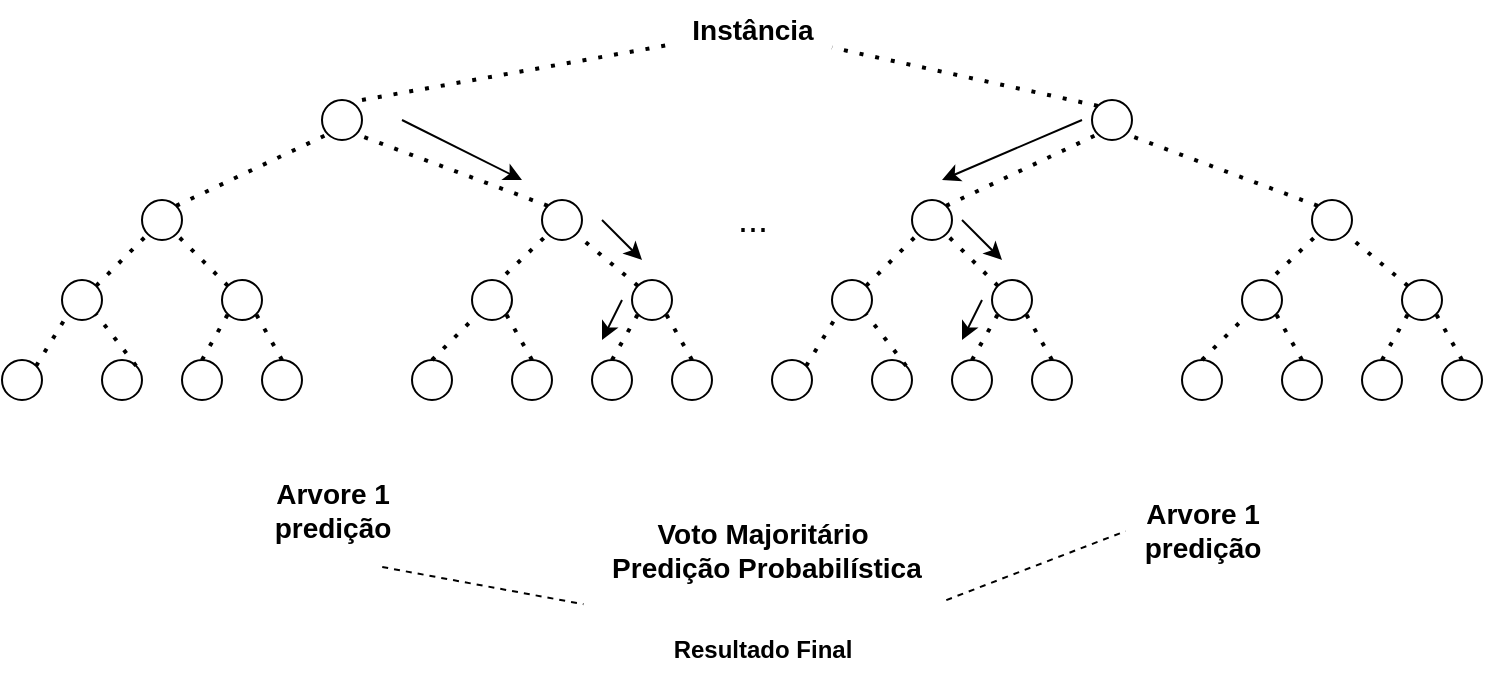 <mxfile version="22.1.5" type="device">
  <diagram name="Page-1" id="j4G3jCTrOOou7mACB3Yl">
    <mxGraphModel dx="1567" dy="565" grid="1" gridSize="10" guides="1" tooltips="1" connect="1" arrows="1" fold="1" page="1" pageScale="1" pageWidth="850" pageHeight="1100" background="#ffffff" math="0" shadow="0">
      <root>
        <mxCell id="0" />
        <mxCell id="1" parent="0" />
        <mxCell id="iM74KqJYMNT5QxLCBDjQ-1" value="" style="ellipse;whiteSpace=wrap;html=1;" vertex="1" parent="1">
          <mxGeometry x="200" y="150" width="20" height="20" as="geometry" />
        </mxCell>
        <mxCell id="iM74KqJYMNT5QxLCBDjQ-3" value="" style="ellipse;whiteSpace=wrap;html=1;" vertex="1" parent="1">
          <mxGeometry x="110" y="200" width="20" height="20" as="geometry" />
        </mxCell>
        <mxCell id="iM74KqJYMNT5QxLCBDjQ-5" value="" style="ellipse;whiteSpace=wrap;html=1;" vertex="1" parent="1">
          <mxGeometry x="70" y="240" width="20" height="20" as="geometry" />
        </mxCell>
        <mxCell id="iM74KqJYMNT5QxLCBDjQ-7" value="" style="ellipse;whiteSpace=wrap;html=1;" vertex="1" parent="1">
          <mxGeometry x="150" y="240" width="20" height="20" as="geometry" />
        </mxCell>
        <mxCell id="iM74KqJYMNT5QxLCBDjQ-12" value="" style="ellipse;whiteSpace=wrap;html=1;" vertex="1" parent="1">
          <mxGeometry x="90" y="280" width="20" height="20" as="geometry" />
        </mxCell>
        <mxCell id="iM74KqJYMNT5QxLCBDjQ-13" value="" style="ellipse;whiteSpace=wrap;html=1;" vertex="1" parent="1">
          <mxGeometry x="40" y="280" width="20" height="20" as="geometry" />
        </mxCell>
        <mxCell id="iM74KqJYMNT5QxLCBDjQ-14" value="" style="ellipse;whiteSpace=wrap;html=1;" vertex="1" parent="1">
          <mxGeometry x="130" y="280" width="20" height="20" as="geometry" />
        </mxCell>
        <mxCell id="iM74KqJYMNT5QxLCBDjQ-15" value="" style="ellipse;whiteSpace=wrap;html=1;" vertex="1" parent="1">
          <mxGeometry x="170" y="280" width="20" height="20" as="geometry" />
        </mxCell>
        <mxCell id="iM74KqJYMNT5QxLCBDjQ-21" value="" style="ellipse;whiteSpace=wrap;html=1;" vertex="1" parent="1">
          <mxGeometry x="310" y="200" width="20" height="20" as="geometry" />
        </mxCell>
        <mxCell id="iM74KqJYMNT5QxLCBDjQ-50" value="&lt;font style=&quot;font-size: 14px;&quot;&gt;&lt;b&gt;Instância&lt;/b&gt;&lt;/font&gt;" style="text;html=1;align=center;verticalAlign=middle;resizable=0;points=[];autosize=1;strokeColor=none;fillColor=none;" vertex="1" parent="1">
          <mxGeometry x="375" y="100" width="80" height="30" as="geometry" />
        </mxCell>
        <mxCell id="iM74KqJYMNT5QxLCBDjQ-51" value="" style="endArrow=none;dashed=1;html=1;dashPattern=1 3;strokeWidth=2;rounded=0;" edge="1" parent="1" target="iM74KqJYMNT5QxLCBDjQ-50">
          <mxGeometry width="50" height="50" relative="1" as="geometry">
            <mxPoint x="220" y="150" as="sourcePoint" />
            <mxPoint x="350" y="110" as="targetPoint" />
          </mxGeometry>
        </mxCell>
        <mxCell id="iM74KqJYMNT5QxLCBDjQ-52" value="" style="endArrow=none;dashed=1;html=1;dashPattern=1 3;strokeWidth=2;rounded=0;entryX=0;entryY=1;entryDx=0;entryDy=0;exitX=1;exitY=0;exitDx=0;exitDy=0;" edge="1" parent="1" source="iM74KqJYMNT5QxLCBDjQ-3" target="iM74KqJYMNT5QxLCBDjQ-1">
          <mxGeometry width="50" height="50" relative="1" as="geometry">
            <mxPoint x="230" y="160" as="sourcePoint" />
            <mxPoint x="404" y="100" as="targetPoint" />
          </mxGeometry>
        </mxCell>
        <mxCell id="iM74KqJYMNT5QxLCBDjQ-53" value="" style="endArrow=none;dashed=1;html=1;dashPattern=1 3;strokeWidth=2;rounded=0;entryX=0;entryY=1;entryDx=0;entryDy=0;exitX=1;exitY=0;exitDx=0;exitDy=0;" edge="1" parent="1" source="iM74KqJYMNT5QxLCBDjQ-5" target="iM74KqJYMNT5QxLCBDjQ-3">
          <mxGeometry width="50" height="50" relative="1" as="geometry">
            <mxPoint x="137" y="213" as="sourcePoint" />
            <mxPoint x="213" y="177" as="targetPoint" />
          </mxGeometry>
        </mxCell>
        <mxCell id="iM74KqJYMNT5QxLCBDjQ-54" value="" style="endArrow=none;dashed=1;html=1;dashPattern=1 3;strokeWidth=2;rounded=0;entryX=0;entryY=1;entryDx=0;entryDy=0;exitX=1;exitY=0;exitDx=0;exitDy=0;" edge="1" parent="1" source="iM74KqJYMNT5QxLCBDjQ-13" target="iM74KqJYMNT5QxLCBDjQ-5">
          <mxGeometry width="50" height="50" relative="1" as="geometry">
            <mxPoint x="97" y="253" as="sourcePoint" />
            <mxPoint x="123" y="227" as="targetPoint" />
          </mxGeometry>
        </mxCell>
        <mxCell id="iM74KqJYMNT5QxLCBDjQ-55" value="" style="endArrow=none;dashed=1;html=1;dashPattern=1 3;strokeWidth=2;rounded=0;entryX=1;entryY=1;entryDx=0;entryDy=0;exitX=1;exitY=0;exitDx=0;exitDy=0;" edge="1" parent="1" source="iM74KqJYMNT5QxLCBDjQ-12" target="iM74KqJYMNT5QxLCBDjQ-5">
          <mxGeometry width="50" height="50" relative="1" as="geometry">
            <mxPoint x="107" y="263" as="sourcePoint" />
            <mxPoint x="133" y="237" as="targetPoint" />
          </mxGeometry>
        </mxCell>
        <mxCell id="iM74KqJYMNT5QxLCBDjQ-57" value="" style="endArrow=none;dashed=1;html=1;dashPattern=1 3;strokeWidth=2;rounded=0;entryX=1;entryY=1;entryDx=0;entryDy=0;exitX=0;exitY=0;exitDx=0;exitDy=0;" edge="1" parent="1" source="iM74KqJYMNT5QxLCBDjQ-7" target="iM74KqJYMNT5QxLCBDjQ-3">
          <mxGeometry width="50" height="50" relative="1" as="geometry">
            <mxPoint x="97" y="253" as="sourcePoint" />
            <mxPoint x="123" y="227" as="targetPoint" />
          </mxGeometry>
        </mxCell>
        <mxCell id="iM74KqJYMNT5QxLCBDjQ-58" value="" style="endArrow=none;dashed=1;html=1;dashPattern=1 3;strokeWidth=2;rounded=0;entryX=0;entryY=1;entryDx=0;entryDy=0;exitX=0.5;exitY=0;exitDx=0;exitDy=0;" edge="1" parent="1" source="iM74KqJYMNT5QxLCBDjQ-14" target="iM74KqJYMNT5QxLCBDjQ-7">
          <mxGeometry width="50" height="50" relative="1" as="geometry">
            <mxPoint x="67" y="293" as="sourcePoint" />
            <mxPoint x="83" y="267" as="targetPoint" />
          </mxGeometry>
        </mxCell>
        <mxCell id="iM74KqJYMNT5QxLCBDjQ-59" value="" style="endArrow=none;dashed=1;html=1;dashPattern=1 3;strokeWidth=2;rounded=0;entryX=1;entryY=1;entryDx=0;entryDy=0;exitX=0.5;exitY=0;exitDx=0;exitDy=0;" edge="1" parent="1" source="iM74KqJYMNT5QxLCBDjQ-15" target="iM74KqJYMNT5QxLCBDjQ-7">
          <mxGeometry width="50" height="50" relative="1" as="geometry">
            <mxPoint x="117" y="293" as="sourcePoint" />
            <mxPoint x="97" y="267" as="targetPoint" />
          </mxGeometry>
        </mxCell>
        <mxCell id="iM74KqJYMNT5QxLCBDjQ-60" value="" style="endArrow=none;dashed=1;html=1;dashPattern=1 3;strokeWidth=2;rounded=0;entryX=1;entryY=1;entryDx=0;entryDy=0;exitX=0;exitY=0;exitDx=0;exitDy=0;" edge="1" parent="1" source="iM74KqJYMNT5QxLCBDjQ-21" target="iM74KqJYMNT5QxLCBDjQ-1">
          <mxGeometry width="50" height="50" relative="1" as="geometry">
            <mxPoint x="300" y="200" as="sourcePoint" />
            <mxPoint x="137" y="227" as="targetPoint" />
          </mxGeometry>
        </mxCell>
        <mxCell id="iM74KqJYMNT5QxLCBDjQ-105" value="" style="ellipse;whiteSpace=wrap;html=1;" vertex="1" parent="1">
          <mxGeometry x="275" y="240" width="20" height="20" as="geometry" />
        </mxCell>
        <mxCell id="iM74KqJYMNT5QxLCBDjQ-106" value="" style="ellipse;whiteSpace=wrap;html=1;" vertex="1" parent="1">
          <mxGeometry x="355" y="240" width="20" height="20" as="geometry" />
        </mxCell>
        <mxCell id="iM74KqJYMNT5QxLCBDjQ-107" value="" style="ellipse;whiteSpace=wrap;html=1;" vertex="1" parent="1">
          <mxGeometry x="295" y="280" width="20" height="20" as="geometry" />
        </mxCell>
        <mxCell id="iM74KqJYMNT5QxLCBDjQ-108" value="" style="ellipse;whiteSpace=wrap;html=1;" vertex="1" parent="1">
          <mxGeometry x="245" y="280" width="20" height="20" as="geometry" />
        </mxCell>
        <mxCell id="iM74KqJYMNT5QxLCBDjQ-109" value="" style="ellipse;whiteSpace=wrap;html=1;" vertex="1" parent="1">
          <mxGeometry x="335" y="280" width="20" height="20" as="geometry" />
        </mxCell>
        <mxCell id="iM74KqJYMNT5QxLCBDjQ-110" value="" style="ellipse;whiteSpace=wrap;html=1;" vertex="1" parent="1">
          <mxGeometry x="375" y="280" width="20" height="20" as="geometry" />
        </mxCell>
        <mxCell id="iM74KqJYMNT5QxLCBDjQ-111" value="" style="endArrow=none;dashed=1;html=1;dashPattern=1 3;strokeWidth=2;rounded=0;entryX=0;entryY=1;entryDx=0;entryDy=0;exitX=0.85;exitY=-0.15;exitDx=0;exitDy=0;exitPerimeter=0;" edge="1" parent="1" source="iM74KqJYMNT5QxLCBDjQ-105" target="iM74KqJYMNT5QxLCBDjQ-21">
          <mxGeometry width="50" height="50" relative="1" as="geometry">
            <mxPoint x="97" y="253" as="sourcePoint" />
            <mxPoint x="123" y="227" as="targetPoint" />
          </mxGeometry>
        </mxCell>
        <mxCell id="iM74KqJYMNT5QxLCBDjQ-112" value="" style="endArrow=none;dashed=1;html=1;dashPattern=1 3;strokeWidth=2;rounded=0;entryX=1;entryY=1;entryDx=0;entryDy=0;exitX=0;exitY=0;exitDx=0;exitDy=0;" edge="1" parent="1" source="iM74KqJYMNT5QxLCBDjQ-106" target="iM74KqJYMNT5QxLCBDjQ-21">
          <mxGeometry width="50" height="50" relative="1" as="geometry">
            <mxPoint x="163" y="253" as="sourcePoint" />
            <mxPoint x="137" y="227" as="targetPoint" />
          </mxGeometry>
        </mxCell>
        <mxCell id="iM74KqJYMNT5QxLCBDjQ-113" value="" style="endArrow=none;dashed=1;html=1;dashPattern=1 3;strokeWidth=2;rounded=0;entryX=0;entryY=1;entryDx=0;entryDy=0;exitX=0.5;exitY=0;exitDx=0;exitDy=0;" edge="1" parent="1" source="iM74KqJYMNT5QxLCBDjQ-108" target="iM74KqJYMNT5QxLCBDjQ-105">
          <mxGeometry width="50" height="50" relative="1" as="geometry">
            <mxPoint x="150" y="290" as="sourcePoint" />
            <mxPoint x="163" y="267" as="targetPoint" />
          </mxGeometry>
        </mxCell>
        <mxCell id="iM74KqJYMNT5QxLCBDjQ-114" value="" style="endArrow=none;dashed=1;html=1;dashPattern=1 3;strokeWidth=2;rounded=0;entryX=1;entryY=1;entryDx=0;entryDy=0;exitX=0.5;exitY=0;exitDx=0;exitDy=0;" edge="1" parent="1" source="iM74KqJYMNT5QxLCBDjQ-107" target="iM74KqJYMNT5QxLCBDjQ-105">
          <mxGeometry width="50" height="50" relative="1" as="geometry">
            <mxPoint x="190" y="290" as="sourcePoint" />
            <mxPoint x="177" y="267" as="targetPoint" />
          </mxGeometry>
        </mxCell>
        <mxCell id="iM74KqJYMNT5QxLCBDjQ-115" value="" style="endArrow=none;dashed=1;html=1;dashPattern=1 3;strokeWidth=2;rounded=0;entryX=0;entryY=1;entryDx=0;entryDy=0;exitX=0.5;exitY=0;exitDx=0;exitDy=0;" edge="1" parent="1" source="iM74KqJYMNT5QxLCBDjQ-109" target="iM74KqJYMNT5QxLCBDjQ-106">
          <mxGeometry width="50" height="50" relative="1" as="geometry">
            <mxPoint x="150" y="290" as="sourcePoint" />
            <mxPoint x="163" y="267" as="targetPoint" />
          </mxGeometry>
        </mxCell>
        <mxCell id="iM74KqJYMNT5QxLCBDjQ-116" value="" style="endArrow=none;dashed=1;html=1;dashPattern=1 3;strokeWidth=2;rounded=0;entryX=1;entryY=1;entryDx=0;entryDy=0;exitX=0.5;exitY=0;exitDx=0;exitDy=0;" edge="1" parent="1" source="iM74KqJYMNT5QxLCBDjQ-110" target="iM74KqJYMNT5QxLCBDjQ-106">
          <mxGeometry width="50" height="50" relative="1" as="geometry">
            <mxPoint x="315" y="290" as="sourcePoint" />
            <mxPoint x="302" y="267" as="targetPoint" />
          </mxGeometry>
        </mxCell>
        <mxCell id="iM74KqJYMNT5QxLCBDjQ-146" value="" style="ellipse;whiteSpace=wrap;html=1;" vertex="1" parent="1">
          <mxGeometry x="585" y="150" width="20" height="20" as="geometry" />
        </mxCell>
        <mxCell id="iM74KqJYMNT5QxLCBDjQ-147" value="" style="ellipse;whiteSpace=wrap;html=1;" vertex="1" parent="1">
          <mxGeometry x="495" y="200" width="20" height="20" as="geometry" />
        </mxCell>
        <mxCell id="iM74KqJYMNT5QxLCBDjQ-148" value="" style="ellipse;whiteSpace=wrap;html=1;" vertex="1" parent="1">
          <mxGeometry x="455" y="240" width="20" height="20" as="geometry" />
        </mxCell>
        <mxCell id="iM74KqJYMNT5QxLCBDjQ-149" value="" style="ellipse;whiteSpace=wrap;html=1;" vertex="1" parent="1">
          <mxGeometry x="535" y="240" width="20" height="20" as="geometry" />
        </mxCell>
        <mxCell id="iM74KqJYMNT5QxLCBDjQ-150" value="" style="ellipse;whiteSpace=wrap;html=1;" vertex="1" parent="1">
          <mxGeometry x="475" y="280" width="20" height="20" as="geometry" />
        </mxCell>
        <mxCell id="iM74KqJYMNT5QxLCBDjQ-151" value="" style="ellipse;whiteSpace=wrap;html=1;" vertex="1" parent="1">
          <mxGeometry x="425" y="280" width="20" height="20" as="geometry" />
        </mxCell>
        <mxCell id="iM74KqJYMNT5QxLCBDjQ-152" value="" style="ellipse;whiteSpace=wrap;html=1;" vertex="1" parent="1">
          <mxGeometry x="515" y="280" width="20" height="20" as="geometry" />
        </mxCell>
        <mxCell id="iM74KqJYMNT5QxLCBDjQ-153" value="" style="ellipse;whiteSpace=wrap;html=1;" vertex="1" parent="1">
          <mxGeometry x="555" y="280" width="20" height="20" as="geometry" />
        </mxCell>
        <mxCell id="iM74KqJYMNT5QxLCBDjQ-154" value="" style="ellipse;whiteSpace=wrap;html=1;" vertex="1" parent="1">
          <mxGeometry x="695" y="200" width="20" height="20" as="geometry" />
        </mxCell>
        <mxCell id="iM74KqJYMNT5QxLCBDjQ-155" value="" style="endArrow=none;dashed=1;html=1;dashPattern=1 3;strokeWidth=2;rounded=0;entryX=0;entryY=1;entryDx=0;entryDy=0;exitX=1;exitY=0;exitDx=0;exitDy=0;" edge="1" parent="1" source="iM74KqJYMNT5QxLCBDjQ-147" target="iM74KqJYMNT5QxLCBDjQ-146">
          <mxGeometry width="50" height="50" relative="1" as="geometry">
            <mxPoint x="615" y="160" as="sourcePoint" />
            <mxPoint x="789" y="100" as="targetPoint" />
          </mxGeometry>
        </mxCell>
        <mxCell id="iM74KqJYMNT5QxLCBDjQ-156" value="" style="endArrow=none;dashed=1;html=1;dashPattern=1 3;strokeWidth=2;rounded=0;entryX=0;entryY=1;entryDx=0;entryDy=0;exitX=1;exitY=0;exitDx=0;exitDy=0;" edge="1" parent="1" source="iM74KqJYMNT5QxLCBDjQ-148" target="iM74KqJYMNT5QxLCBDjQ-147">
          <mxGeometry width="50" height="50" relative="1" as="geometry">
            <mxPoint x="522" y="213" as="sourcePoint" />
            <mxPoint x="598" y="177" as="targetPoint" />
          </mxGeometry>
        </mxCell>
        <mxCell id="iM74KqJYMNT5QxLCBDjQ-157" value="" style="endArrow=none;dashed=1;html=1;dashPattern=1 3;strokeWidth=2;rounded=0;entryX=0;entryY=1;entryDx=0;entryDy=0;exitX=1;exitY=0;exitDx=0;exitDy=0;" edge="1" parent="1" source="iM74KqJYMNT5QxLCBDjQ-151" target="iM74KqJYMNT5QxLCBDjQ-148">
          <mxGeometry width="50" height="50" relative="1" as="geometry">
            <mxPoint x="482" y="253" as="sourcePoint" />
            <mxPoint x="508" y="227" as="targetPoint" />
          </mxGeometry>
        </mxCell>
        <mxCell id="iM74KqJYMNT5QxLCBDjQ-158" value="" style="endArrow=none;dashed=1;html=1;dashPattern=1 3;strokeWidth=2;rounded=0;entryX=1;entryY=1;entryDx=0;entryDy=0;exitX=1;exitY=0;exitDx=0;exitDy=0;" edge="1" parent="1" source="iM74KqJYMNT5QxLCBDjQ-150" target="iM74KqJYMNT5QxLCBDjQ-148">
          <mxGeometry width="50" height="50" relative="1" as="geometry">
            <mxPoint x="492" y="263" as="sourcePoint" />
            <mxPoint x="518" y="237" as="targetPoint" />
          </mxGeometry>
        </mxCell>
        <mxCell id="iM74KqJYMNT5QxLCBDjQ-159" value="" style="endArrow=none;dashed=1;html=1;dashPattern=1 3;strokeWidth=2;rounded=0;entryX=1;entryY=1;entryDx=0;entryDy=0;exitX=0;exitY=0;exitDx=0;exitDy=0;" edge="1" parent="1" source="iM74KqJYMNT5QxLCBDjQ-149" target="iM74KqJYMNT5QxLCBDjQ-147">
          <mxGeometry width="50" height="50" relative="1" as="geometry">
            <mxPoint x="482" y="253" as="sourcePoint" />
            <mxPoint x="508" y="227" as="targetPoint" />
          </mxGeometry>
        </mxCell>
        <mxCell id="iM74KqJYMNT5QxLCBDjQ-160" value="" style="endArrow=none;dashed=1;html=1;dashPattern=1 3;strokeWidth=2;rounded=0;entryX=0;entryY=1;entryDx=0;entryDy=0;exitX=0.5;exitY=0;exitDx=0;exitDy=0;" edge="1" parent="1" source="iM74KqJYMNT5QxLCBDjQ-152" target="iM74KqJYMNT5QxLCBDjQ-149">
          <mxGeometry width="50" height="50" relative="1" as="geometry">
            <mxPoint x="452" y="293" as="sourcePoint" />
            <mxPoint x="468" y="267" as="targetPoint" />
          </mxGeometry>
        </mxCell>
        <mxCell id="iM74KqJYMNT5QxLCBDjQ-161" value="" style="endArrow=none;dashed=1;html=1;dashPattern=1 3;strokeWidth=2;rounded=0;entryX=1;entryY=1;entryDx=0;entryDy=0;exitX=0.5;exitY=0;exitDx=0;exitDy=0;" edge="1" parent="1" source="iM74KqJYMNT5QxLCBDjQ-153" target="iM74KqJYMNT5QxLCBDjQ-149">
          <mxGeometry width="50" height="50" relative="1" as="geometry">
            <mxPoint x="502" y="293" as="sourcePoint" />
            <mxPoint x="482" y="267" as="targetPoint" />
          </mxGeometry>
        </mxCell>
        <mxCell id="iM74KqJYMNT5QxLCBDjQ-162" value="" style="endArrow=none;dashed=1;html=1;dashPattern=1 3;strokeWidth=2;rounded=0;entryX=1;entryY=1;entryDx=0;entryDy=0;exitX=0;exitY=0;exitDx=0;exitDy=0;" edge="1" parent="1" source="iM74KqJYMNT5QxLCBDjQ-154" target="iM74KqJYMNT5QxLCBDjQ-146">
          <mxGeometry width="50" height="50" relative="1" as="geometry">
            <mxPoint x="685" y="200" as="sourcePoint" />
            <mxPoint x="522" y="227" as="targetPoint" />
          </mxGeometry>
        </mxCell>
        <mxCell id="iM74KqJYMNT5QxLCBDjQ-163" value="" style="ellipse;whiteSpace=wrap;html=1;" vertex="1" parent="1">
          <mxGeometry x="660" y="240" width="20" height="20" as="geometry" />
        </mxCell>
        <mxCell id="iM74KqJYMNT5QxLCBDjQ-164" value="" style="ellipse;whiteSpace=wrap;html=1;" vertex="1" parent="1">
          <mxGeometry x="740" y="240" width="20" height="20" as="geometry" />
        </mxCell>
        <mxCell id="iM74KqJYMNT5QxLCBDjQ-165" value="" style="ellipse;whiteSpace=wrap;html=1;" vertex="1" parent="1">
          <mxGeometry x="680" y="280" width="20" height="20" as="geometry" />
        </mxCell>
        <mxCell id="iM74KqJYMNT5QxLCBDjQ-166" value="" style="ellipse;whiteSpace=wrap;html=1;" vertex="1" parent="1">
          <mxGeometry x="630" y="280" width="20" height="20" as="geometry" />
        </mxCell>
        <mxCell id="iM74KqJYMNT5QxLCBDjQ-167" value="" style="ellipse;whiteSpace=wrap;html=1;" vertex="1" parent="1">
          <mxGeometry x="720" y="280" width="20" height="20" as="geometry" />
        </mxCell>
        <mxCell id="iM74KqJYMNT5QxLCBDjQ-168" value="" style="ellipse;whiteSpace=wrap;html=1;" vertex="1" parent="1">
          <mxGeometry x="760" y="280" width="20" height="20" as="geometry" />
        </mxCell>
        <mxCell id="iM74KqJYMNT5QxLCBDjQ-169" value="" style="endArrow=none;dashed=1;html=1;dashPattern=1 3;strokeWidth=2;rounded=0;entryX=0;entryY=1;entryDx=0;entryDy=0;exitX=0.85;exitY=-0.15;exitDx=0;exitDy=0;exitPerimeter=0;" edge="1" parent="1" source="iM74KqJYMNT5QxLCBDjQ-163" target="iM74KqJYMNT5QxLCBDjQ-154">
          <mxGeometry width="50" height="50" relative="1" as="geometry">
            <mxPoint x="482" y="253" as="sourcePoint" />
            <mxPoint x="508" y="227" as="targetPoint" />
          </mxGeometry>
        </mxCell>
        <mxCell id="iM74KqJYMNT5QxLCBDjQ-170" value="" style="endArrow=none;dashed=1;html=1;dashPattern=1 3;strokeWidth=2;rounded=0;entryX=1;entryY=1;entryDx=0;entryDy=0;exitX=0;exitY=0;exitDx=0;exitDy=0;" edge="1" parent="1" source="iM74KqJYMNT5QxLCBDjQ-164" target="iM74KqJYMNT5QxLCBDjQ-154">
          <mxGeometry width="50" height="50" relative="1" as="geometry">
            <mxPoint x="548" y="253" as="sourcePoint" />
            <mxPoint x="522" y="227" as="targetPoint" />
          </mxGeometry>
        </mxCell>
        <mxCell id="iM74KqJYMNT5QxLCBDjQ-171" value="" style="endArrow=none;dashed=1;html=1;dashPattern=1 3;strokeWidth=2;rounded=0;entryX=0;entryY=1;entryDx=0;entryDy=0;exitX=0.5;exitY=0;exitDx=0;exitDy=0;" edge="1" parent="1" source="iM74KqJYMNT5QxLCBDjQ-166" target="iM74KqJYMNT5QxLCBDjQ-163">
          <mxGeometry width="50" height="50" relative="1" as="geometry">
            <mxPoint x="535" y="290" as="sourcePoint" />
            <mxPoint x="548" y="267" as="targetPoint" />
          </mxGeometry>
        </mxCell>
        <mxCell id="iM74KqJYMNT5QxLCBDjQ-172" value="" style="endArrow=none;dashed=1;html=1;dashPattern=1 3;strokeWidth=2;rounded=0;entryX=1;entryY=1;entryDx=0;entryDy=0;exitX=0.5;exitY=0;exitDx=0;exitDy=0;" edge="1" parent="1" source="iM74KqJYMNT5QxLCBDjQ-165" target="iM74KqJYMNT5QxLCBDjQ-163">
          <mxGeometry width="50" height="50" relative="1" as="geometry">
            <mxPoint x="575" y="290" as="sourcePoint" />
            <mxPoint x="562" y="267" as="targetPoint" />
          </mxGeometry>
        </mxCell>
        <mxCell id="iM74KqJYMNT5QxLCBDjQ-173" value="" style="endArrow=none;dashed=1;html=1;dashPattern=1 3;strokeWidth=2;rounded=0;entryX=0;entryY=1;entryDx=0;entryDy=0;exitX=0.5;exitY=0;exitDx=0;exitDy=0;" edge="1" parent="1" source="iM74KqJYMNT5QxLCBDjQ-167" target="iM74KqJYMNT5QxLCBDjQ-164">
          <mxGeometry width="50" height="50" relative="1" as="geometry">
            <mxPoint x="535" y="290" as="sourcePoint" />
            <mxPoint x="548" y="267" as="targetPoint" />
          </mxGeometry>
        </mxCell>
        <mxCell id="iM74KqJYMNT5QxLCBDjQ-174" value="" style="endArrow=none;dashed=1;html=1;dashPattern=1 3;strokeWidth=2;rounded=0;entryX=1;entryY=1;entryDx=0;entryDy=0;exitX=0.5;exitY=0;exitDx=0;exitDy=0;" edge="1" parent="1" source="iM74KqJYMNT5QxLCBDjQ-168" target="iM74KqJYMNT5QxLCBDjQ-164">
          <mxGeometry width="50" height="50" relative="1" as="geometry">
            <mxPoint x="700" y="290" as="sourcePoint" />
            <mxPoint x="687" y="267" as="targetPoint" />
          </mxGeometry>
        </mxCell>
        <mxCell id="iM74KqJYMNT5QxLCBDjQ-175" value="" style="endArrow=none;dashed=1;html=1;dashPattern=1 3;strokeWidth=2;rounded=0;exitX=0;exitY=0;exitDx=0;exitDy=0;" edge="1" parent="1" source="iM74KqJYMNT5QxLCBDjQ-146" target="iM74KqJYMNT5QxLCBDjQ-50">
          <mxGeometry width="50" height="50" relative="1" as="geometry">
            <mxPoint x="400" y="340" as="sourcePoint" />
            <mxPoint x="450" y="290" as="targetPoint" />
          </mxGeometry>
        </mxCell>
        <mxCell id="iM74KqJYMNT5QxLCBDjQ-176" value="&lt;b style=&quot;border-color: var(--border-color); font-size: 14px;&quot;&gt;Arvore 1&lt;br style=&quot;border-color: var(--border-color);&quot;&gt;predição&lt;/b&gt;" style="text;html=1;align=center;verticalAlign=middle;resizable=0;points=[];autosize=1;strokeColor=none;fillColor=none;" vertex="1" parent="1">
          <mxGeometry x="165" y="330" width="80" height="50" as="geometry" />
        </mxCell>
        <mxCell id="iM74KqJYMNT5QxLCBDjQ-179" value="&lt;b style=&quot;border-color: var(--border-color); font-size: 14px;&quot;&gt;Arvore 1&lt;br style=&quot;border-color: var(--border-color);&quot;&gt;predição&lt;/b&gt;" style="text;html=1;align=center;verticalAlign=middle;resizable=0;points=[];autosize=1;strokeColor=none;fillColor=none;" vertex="1" parent="1">
          <mxGeometry x="600" y="340" width="80" height="50" as="geometry" />
        </mxCell>
        <mxCell id="iM74KqJYMNT5QxLCBDjQ-181" value="&lt;font style=&quot;font-size: 14px;&quot;&gt;&lt;b&gt;Voto Majoritário&lt;br&gt;&lt;/b&gt;&lt;/font&gt;&lt;font style=&quot;font-size: 14px;&quot;&gt;&lt;b&gt;&amp;nbsp;Predição Probabilística&lt;/b&gt;&lt;/font&gt;" style="text;html=1;align=center;verticalAlign=middle;resizable=0;points=[];autosize=1;strokeColor=none;fillColor=none;" vertex="1" parent="1">
          <mxGeometry x="330" y="350" width="180" height="50" as="geometry" />
        </mxCell>
        <mxCell id="iM74KqJYMNT5QxLCBDjQ-182" value="&lt;font style=&quot;font-size: 18px;&quot;&gt;...&lt;/font&gt;" style="text;html=1;align=center;verticalAlign=middle;resizable=0;points=[];autosize=1;strokeColor=none;fillColor=none;" vertex="1" parent="1">
          <mxGeometry x="395" y="190" width="40" height="40" as="geometry" />
        </mxCell>
        <mxCell id="iM74KqJYMNT5QxLCBDjQ-184" value="" style="endArrow=classic;html=1;rounded=0;" edge="1" parent="1">
          <mxGeometry width="50" height="50" relative="1" as="geometry">
            <mxPoint x="240" y="160" as="sourcePoint" />
            <mxPoint x="300" y="190" as="targetPoint" />
          </mxGeometry>
        </mxCell>
        <mxCell id="iM74KqJYMNT5QxLCBDjQ-188" value="" style="endArrow=classic;html=1;rounded=0;" edge="1" parent="1">
          <mxGeometry width="50" height="50" relative="1" as="geometry">
            <mxPoint x="340" y="210" as="sourcePoint" />
            <mxPoint x="360" y="230" as="targetPoint" />
          </mxGeometry>
        </mxCell>
        <mxCell id="iM74KqJYMNT5QxLCBDjQ-189" value="" style="endArrow=classic;html=1;rounded=0;" edge="1" parent="1">
          <mxGeometry width="50" height="50" relative="1" as="geometry">
            <mxPoint x="350" y="250" as="sourcePoint" />
            <mxPoint x="340" y="270" as="targetPoint" />
          </mxGeometry>
        </mxCell>
        <mxCell id="iM74KqJYMNT5QxLCBDjQ-190" value="" style="endArrow=classic;html=1;rounded=0;" edge="1" parent="1">
          <mxGeometry width="50" height="50" relative="1" as="geometry">
            <mxPoint x="580" y="160" as="sourcePoint" />
            <mxPoint x="510" y="190" as="targetPoint" />
          </mxGeometry>
        </mxCell>
        <mxCell id="iM74KqJYMNT5QxLCBDjQ-192" value="" style="endArrow=classic;html=1;rounded=0;" edge="1" parent="1">
          <mxGeometry width="50" height="50" relative="1" as="geometry">
            <mxPoint x="520" y="210" as="sourcePoint" />
            <mxPoint x="540" y="230" as="targetPoint" />
            <Array as="points">
              <mxPoint x="540" y="230" />
            </Array>
          </mxGeometry>
        </mxCell>
        <mxCell id="iM74KqJYMNT5QxLCBDjQ-193" value="" style="endArrow=classic;html=1;rounded=0;" edge="1" parent="1">
          <mxGeometry width="50" height="50" relative="1" as="geometry">
            <mxPoint x="530" y="250" as="sourcePoint" />
            <mxPoint x="520" y="270" as="targetPoint" />
            <Array as="points">
              <mxPoint x="520" y="270" />
            </Array>
          </mxGeometry>
        </mxCell>
        <mxCell id="iM74KqJYMNT5QxLCBDjQ-196" value="&lt;b&gt;Resultado Final&lt;/b&gt;" style="text;html=1;align=center;verticalAlign=middle;resizable=0;points=[];autosize=1;strokeColor=none;fillColor=none;" vertex="1" parent="1">
          <mxGeometry x="365" y="410" width="110" height="30" as="geometry" />
        </mxCell>
        <mxCell id="iM74KqJYMNT5QxLCBDjQ-197" value="" style="endArrow=none;dashed=1;html=1;rounded=0;exitX=0.814;exitY=1.07;exitDx=0;exitDy=0;exitPerimeter=0;entryX=0.004;entryY=1.042;entryDx=0;entryDy=0;entryPerimeter=0;" edge="1" parent="1" source="iM74KqJYMNT5QxLCBDjQ-176" target="iM74KqJYMNT5QxLCBDjQ-181">
          <mxGeometry width="50" height="50" relative="1" as="geometry">
            <mxPoint x="390" y="360" as="sourcePoint" />
            <mxPoint x="440" y="310" as="targetPoint" />
          </mxGeometry>
        </mxCell>
        <mxCell id="iM74KqJYMNT5QxLCBDjQ-198" value="" style="endArrow=none;dashed=1;html=1;rounded=0;exitX=1.012;exitY=1.001;exitDx=0;exitDy=0;exitPerimeter=0;entryX=0.023;entryY=0.511;entryDx=0;entryDy=0;entryPerimeter=0;" edge="1" parent="1" source="iM74KqJYMNT5QxLCBDjQ-181" target="iM74KqJYMNT5QxLCBDjQ-179">
          <mxGeometry width="50" height="50" relative="1" as="geometry">
            <mxPoint x="390" y="360" as="sourcePoint" />
            <mxPoint x="440" y="310" as="targetPoint" />
          </mxGeometry>
        </mxCell>
      </root>
    </mxGraphModel>
  </diagram>
</mxfile>
